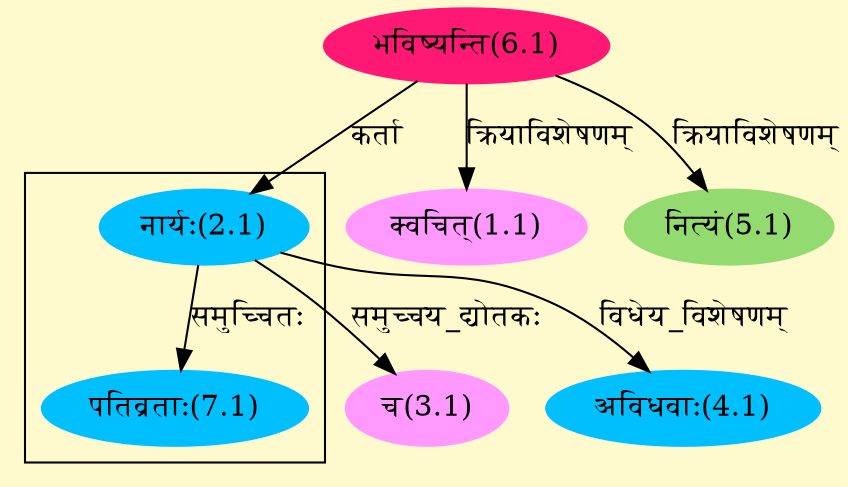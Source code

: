 digraph G{
rankdir=BT;
 compound=true;
 bgcolor="lemonchiffon1";

subgraph cluster_1{
Node7_1 [style=filled, color="#00BFFF" label = "पतिव्रताः(7.1)"]
Node2_1 [style=filled, color="#00BFFF" label = "नार्यः(2.1)"]

}
Node1_1 [style=filled, color="#FF99FF" label = "क्वचित्(1.1)"]
Node6_1 [style=filled, color="#FF1975" label = "भविष्यन्ति(6.1)"]
Node2_1 [style=filled, color="#00BFFF" label = "नार्यः(2.1)"]
Node3_1 [style=filled, color="#FF99FF" label = "च(3.1)"]
Node4_1 [style=filled, color="#00BFFF" label = "अविधवाः(4.1)"]
Node5_1 [style=filled, color="#93DB70" label = "नित्यं(5.1)"]
/* Start of Relations section */

Node1_1 -> Node6_1 [  label="क्रियाविशेषणम्"  dir="back" ]
Node2_1 -> Node6_1 [  label="कर्ता"  dir="back" ]
Node3_1 -> Node2_1 [  label="समुच्चय_द्योतकः"  dir="back" ]
Node4_1 -> Node2_1 [  label="विधेय_विशेषणम्"  dir="back" ]
Node5_1 -> Node6_1 [  label="क्रियाविशेषणम्"  dir="back" ]
Node7_1 -> Node2_1 [  label="समुच्चितः"  dir="back" ]
}
